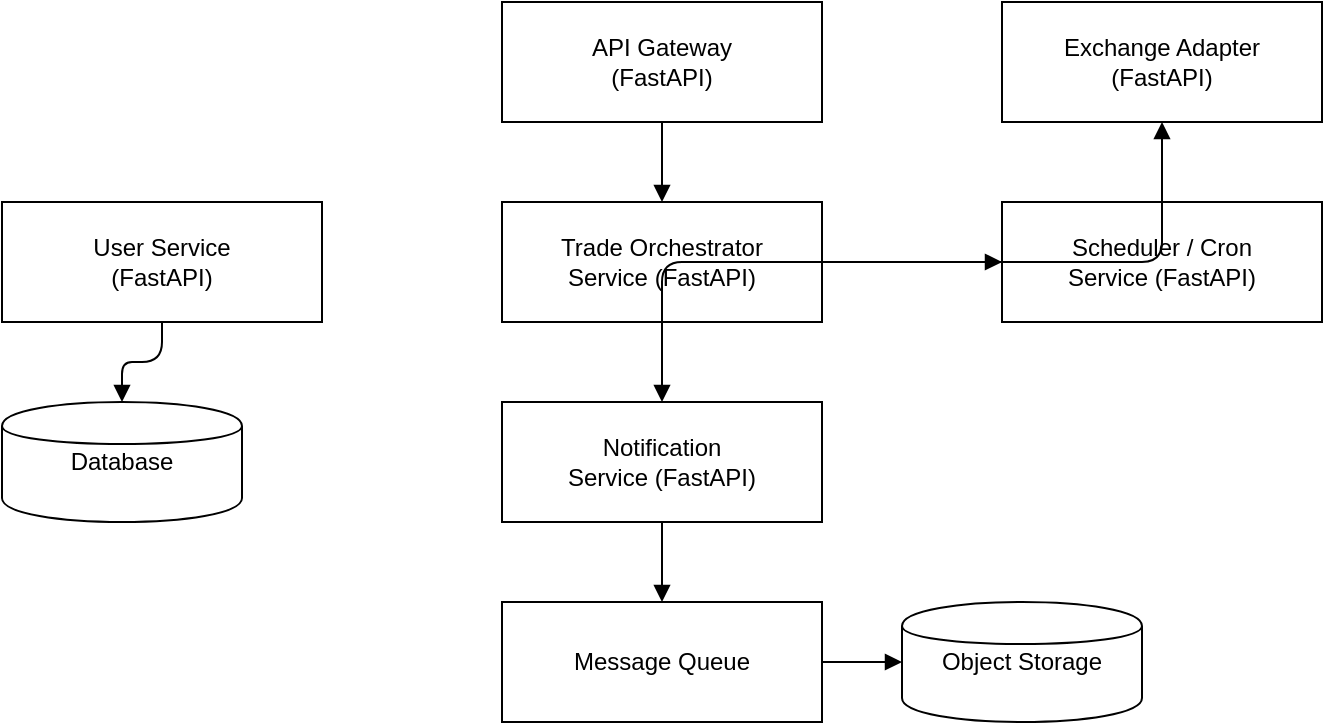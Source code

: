<?xml version="1.0" encoding="UTF-8"?>
<mxfile>
  <diagram name="Trading SaaS MVP Architecture" id="nTf4rW6P3NqFw6W2BGlA">
    <mxGraphModel dx="1100" dy="660" grid="1" gridSize="10" guides="1" tooltips="1" connect="1" arrows="1" fold="1" page="1" pageScale="1" pageWidth="827" pageHeight="1169" math="0" shadow="0">
      <root>
        <mxCell id="0"/>
        <mxCell id="1" parent="0"/>
        
        <!-- API Gateway -->
        <mxCell id="2" value="API Gateway&#xa;(FastAPI)" style="shape=rectangle;whiteSpace=wrap;html=1;" vertex="1" parent="1">
          <mxGeometry x="300" y="20" width="160" height="60" as="geometry"/>
        </mxCell>

        <!-- User Service -->
        <mxCell id="3" value="User Service&#xa;(FastAPI)" style="shape=rectangle;whiteSpace=wrap;html=1;" vertex="1" parent="1">
          <mxGeometry x="50" y="120" width="160" height="60" as="geometry"/>
        </mxCell>

        <!-- Trade Orchestrator -->
        <mxCell id="4" value="Trade Orchestrator&#xa;Service (FastAPI)" style="shape=rectangle;whiteSpace=wrap;html=1;" vertex="1" parent="1">
          <mxGeometry x="300" y="120" width="160" height="60" as="geometry"/>
        </mxCell>

        <!-- Scheduler -->
        <mxCell id="5" value="Scheduler / Cron&#xa;Service (FastAPI)" style="shape=rectangle;whiteSpace=wrap;html=1;" vertex="1" parent="1">
          <mxGeometry x="550" y="120" width="160" height="60" as="geometry"/>
        </mxCell>

        <!-- Notification Service -->
        <mxCell id="6" value="Notification&#xa;Service (FastAPI)" style="shape=rectangle;whiteSpace=wrap;html=1;" vertex="1" parent="1">
          <mxGeometry x="300" y="220" width="160" height="60" as="geometry"/>
        </mxCell>

        <!-- Message Queue -->
        <mxCell id="7" value="Message Queue" style="shape=rectangle;whiteSpace=wrap;html=1;" vertex="1" parent="1">
          <mxGeometry x="300" y="320" width="160" height="60" as="geometry"/>
        </mxCell>

        <!-- Database -->
        <mxCell id="8" value="Database" style="shape=cylinder;whiteSpace=wrap;html=1;" vertex="1" parent="1">
          <mxGeometry x="50" y="220" width="120" height="60" as="geometry"/>
        </mxCell>

        <!-- Object Storage -->
        <mxCell id="9" value="Object Storage" style="shape=cylinder;whiteSpace=wrap;html=1;" vertex="1" parent="1">
          <mxGeometry x="500" y="320" width="120" height="60" as="geometry"/>
        </mxCell>

        <!-- Exchange Adapter 1 -->
        <mxCell id="10" value="Exchange Adapter&#xa;(FastAPI)" style="shape=rectangle;whiteSpace=wrap;html=1;" vertex="1" parent="1">
          <mxGeometry x="550" y="20" width="160" height="60" as="geometry"/>
        </mxCell>

        <!-- Edges -->
        <mxCell id="11" style="edgeStyle=orthogonalEdgeStyle;endArrow=block;" edge="1" parent="1" source="2" target="4">
          <mxGeometry relative="1" as="geometry"/>
        </mxCell>
        <mxCell id="12" style="edgeStyle=orthogonalEdgeStyle;endArrow=block;" edge="1" parent="1" source="4" target="5">
          <mxGeometry relative="1" as="geometry"/>
        </mxCell>
        <mxCell id="13" style="edgeStyle=orthogonalEdgeStyle;endArrow=block;" edge="1" parent="1" source="5" target="6">
          <mxGeometry relative="1" as="geometry"/>
        </mxCell>
        <mxCell id="14" style="edgeStyle=orthogonalEdgeStyle;endArrow=block;" edge="1" parent="1" source="6" target="7">
          <mxGeometry relative="1" as="geometry"/>
        </mxCell>
        <mxCell id="15" style="edgeStyle=orthogonalEdgeStyle;endArrow=block;" edge="1" parent="1" source="4" target="10">
          <mxGeometry relative="1" as="geometry"/>
        </mxCell>
        <mxCell id="16" style="edgeStyle=orthogonalEdgeStyle;endArrow=block;" edge="1" parent="1" source="3" target="8">
          <mxGeometry relative="1" as="geometry"/>
        </mxCell>
        <mxCell id="17" style="edgeStyle=orthogonalEdgeStyle;endArrow=block;" edge="1" parent="1" source="7" target="9">
          <mxGeometry relative="1" as="geometry"/>
        </mxCell>
      </root>
    </mxGraphModel>
  </diagram>
</mxfile>
